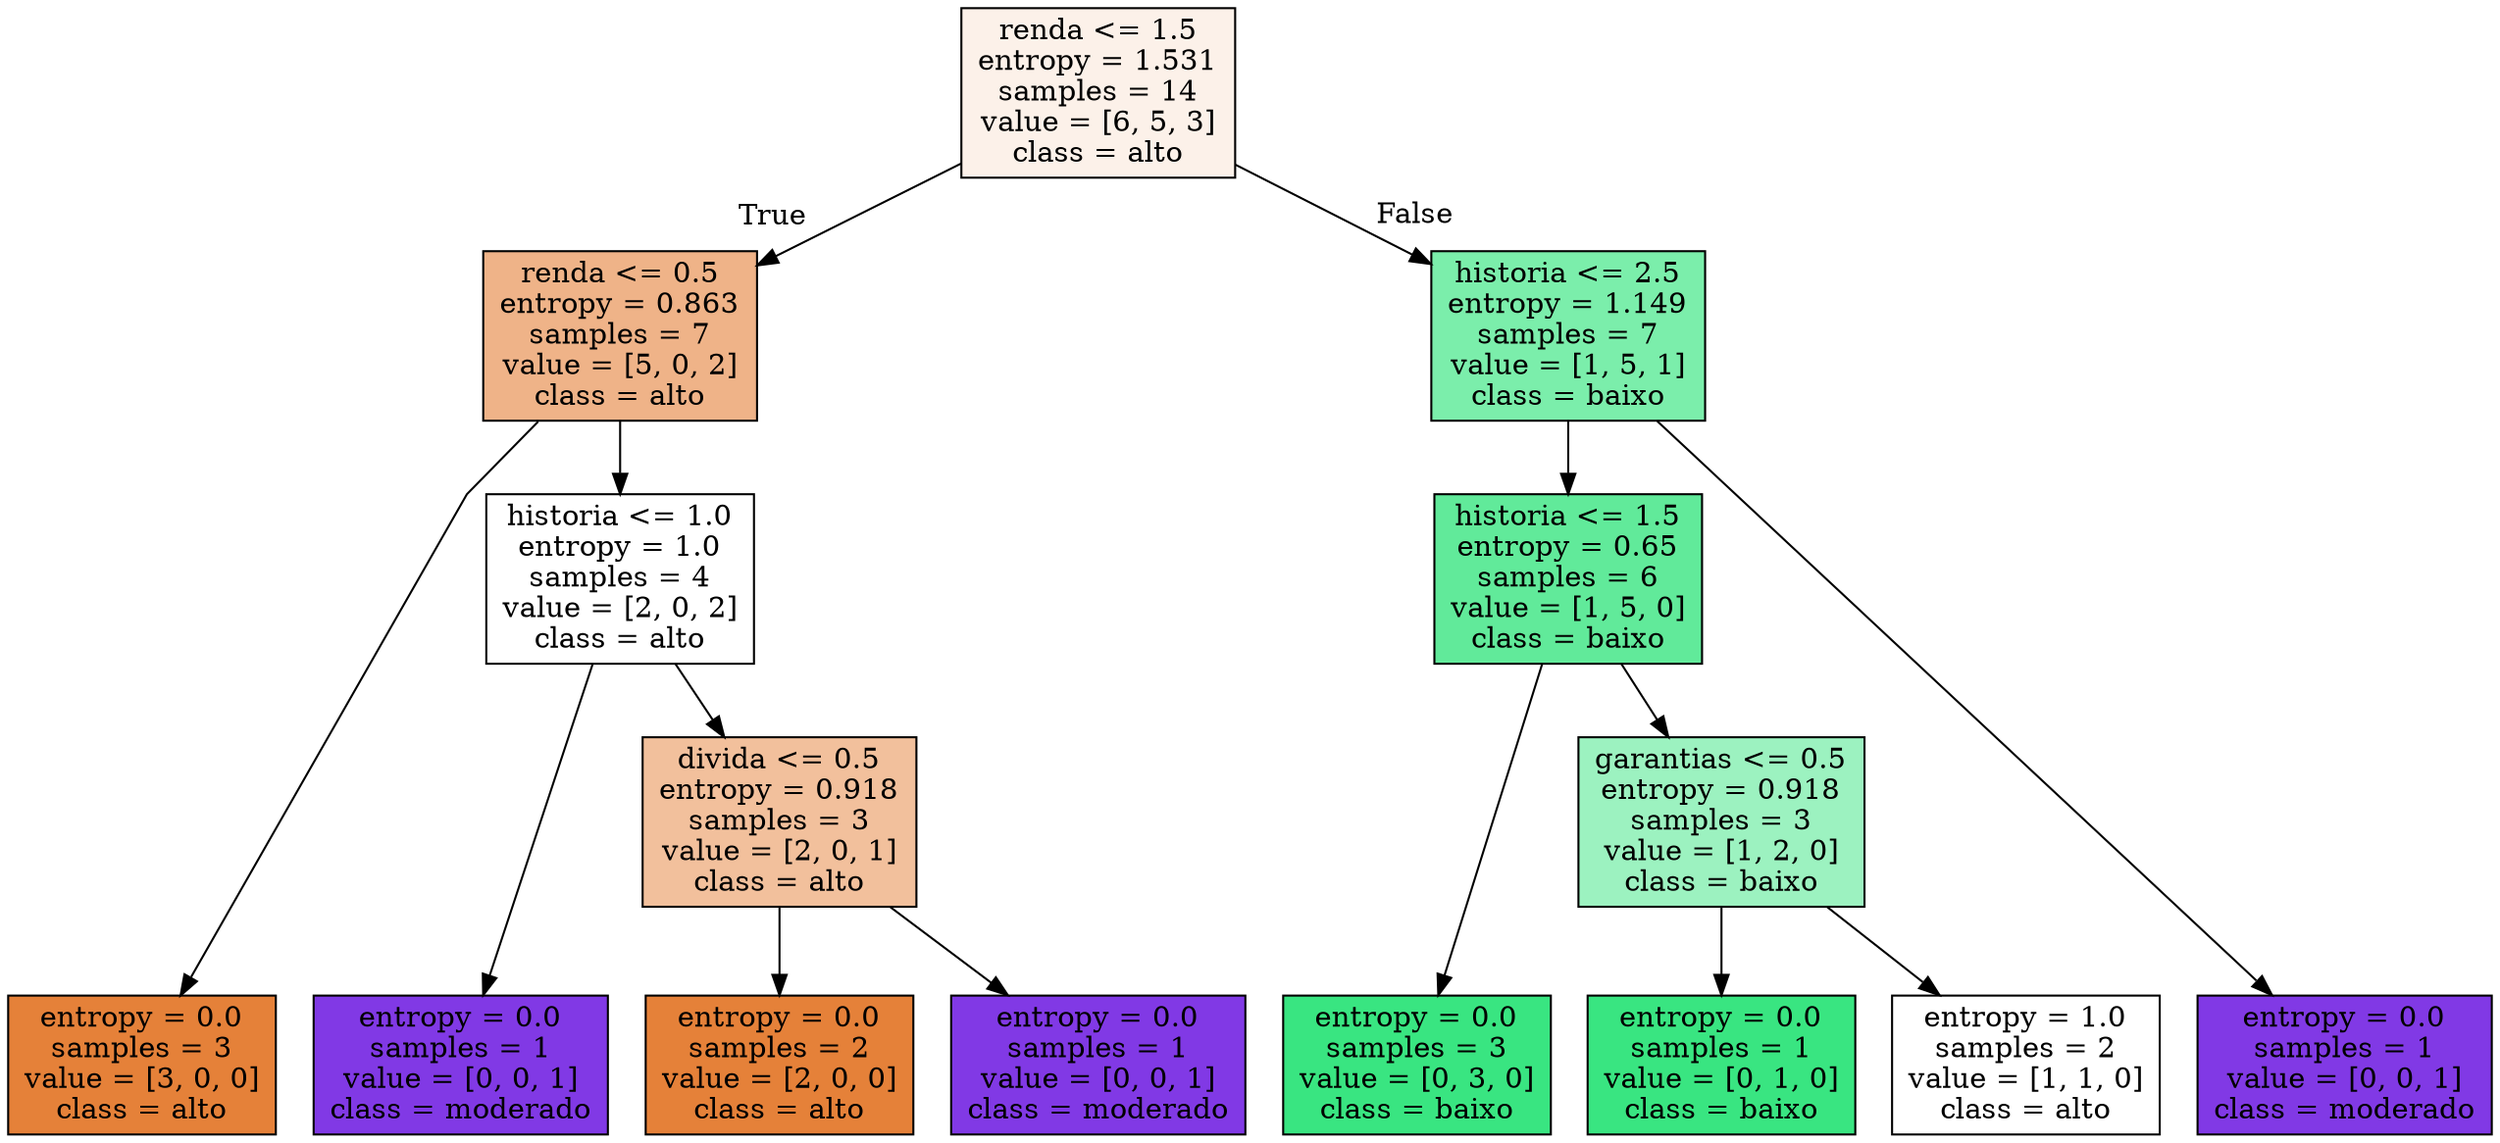 digraph Tree {
node [shape=box, style="filled", color="black"] ;
graph [ranksep=equally, splines=polyline] ;
0 [label="renda <= 1.5\nentropy = 1.531\nsamples = 14\nvalue = [6, 5, 3]\nclass = alto", fillcolor="#fcf1e9"] ;
1 [label="renda <= 0.5\nentropy = 0.863\nsamples = 7\nvalue = [5, 0, 2]\nclass = alto", fillcolor="#efb388"] ;
0 -> 1 [labeldistance=2.5, labelangle=45, headlabel="True"] ;
2 [label="entropy = 0.0\nsamples = 3\nvalue = [3, 0, 0]\nclass = alto", fillcolor="#e58139"] ;
1 -> 2 ;
3 [label="historia <= 1.0\nentropy = 1.0\nsamples = 4\nvalue = [2, 0, 2]\nclass = alto", fillcolor="#ffffff"] ;
1 -> 3 ;
4 [label="entropy = 0.0\nsamples = 1\nvalue = [0, 0, 1]\nclass = moderado", fillcolor="#8139e5"] ;
3 -> 4 ;
5 [label="divida <= 0.5\nentropy = 0.918\nsamples = 3\nvalue = [2, 0, 1]\nclass = alto", fillcolor="#f2c09c"] ;
3 -> 5 ;
6 [label="entropy = 0.0\nsamples = 2\nvalue = [2, 0, 0]\nclass = alto", fillcolor="#e58139"] ;
5 -> 6 ;
7 [label="entropy = 0.0\nsamples = 1\nvalue = [0, 0, 1]\nclass = moderado", fillcolor="#8139e5"] ;
5 -> 7 ;
8 [label="historia <= 2.5\nentropy = 1.149\nsamples = 7\nvalue = [1, 5, 1]\nclass = baixo", fillcolor="#7beeab"] ;
0 -> 8 [labeldistance=2.5, labelangle=-45, headlabel="False"] ;
9 [label="historia <= 1.5\nentropy = 0.65\nsamples = 6\nvalue = [1, 5, 0]\nclass = baixo", fillcolor="#61ea9a"] ;
8 -> 9 ;
10 [label="entropy = 0.0\nsamples = 3\nvalue = [0, 3, 0]\nclass = baixo", fillcolor="#39e581"] ;
9 -> 10 ;
11 [label="garantias <= 0.5\nentropy = 0.918\nsamples = 3\nvalue = [1, 2, 0]\nclass = baixo", fillcolor="#9cf2c0"] ;
9 -> 11 ;
12 [label="entropy = 0.0\nsamples = 1\nvalue = [0, 1, 0]\nclass = baixo", fillcolor="#39e581"] ;
11 -> 12 ;
13 [label="entropy = 1.0\nsamples = 2\nvalue = [1, 1, 0]\nclass = alto", fillcolor="#ffffff"] ;
11 -> 13 ;
14 [label="entropy = 0.0\nsamples = 1\nvalue = [0, 0, 1]\nclass = moderado", fillcolor="#8139e5"] ;
8 -> 14 ;
{rank=same ; 0} ;
{rank=same ; 1; 8} ;
{rank=same ; 3; 9} ;
{rank=same ; 5; 11} ;
{rank=same ; 2; 4; 6; 7; 10; 12; 13; 14} ;
}